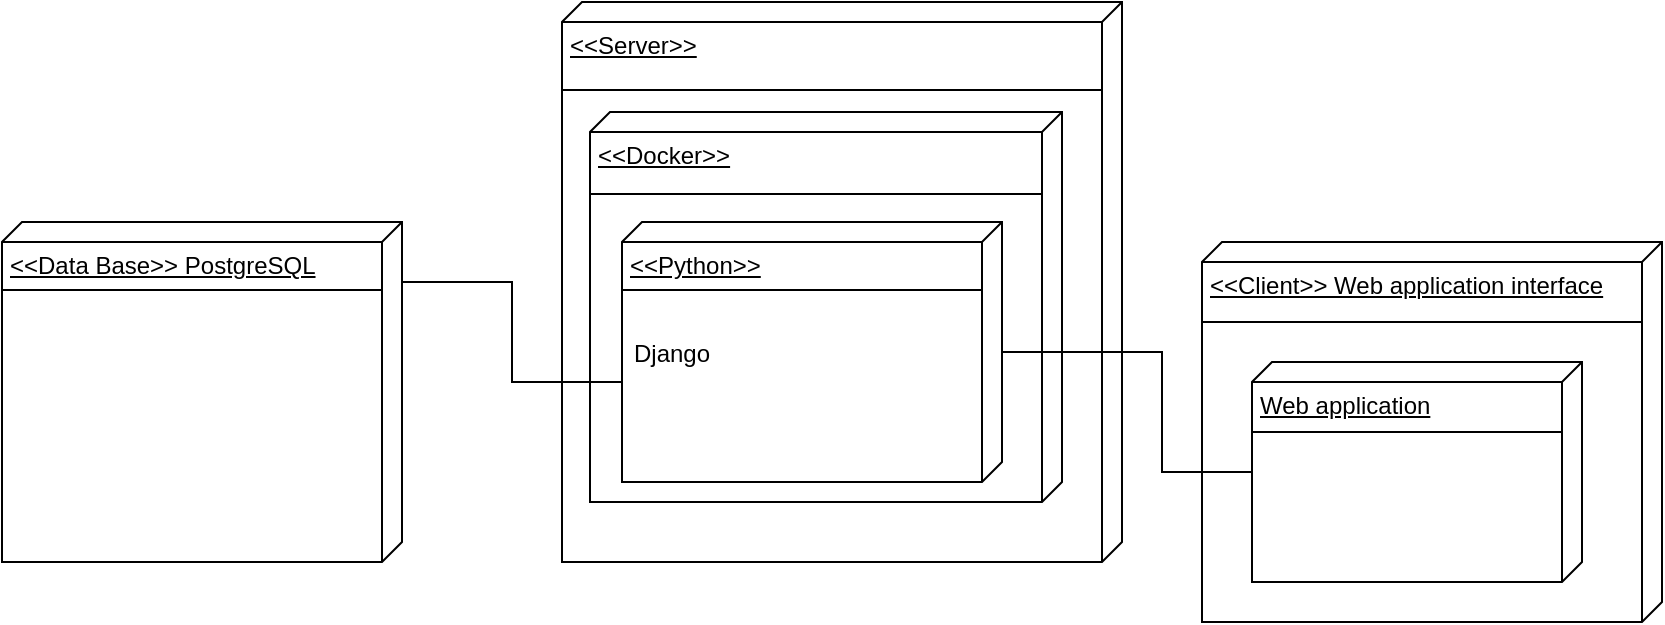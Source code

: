 <mxfile version="21.0.8" type="device"><diagram name="Страница 1" id="a9LDtUiTPuaOtU-VdTnq"><mxGraphModel dx="1002" dy="577" grid="1" gridSize="10" guides="1" tooltips="1" connect="1" arrows="1" fold="1" page="1" pageScale="1" pageWidth="827" pageHeight="1169" background="#ffffff" math="0" shadow="0"><root><mxCell id="0"/><mxCell id="1" parent="0"/><mxCell id="2XRI3pG5Lc1REVq_07YL-2" value="&amp;lt;&amp;lt;Server&amp;gt;&amp;gt;" style="verticalAlign=top;align=left;spacingTop=8;spacingLeft=2;spacingRight=12;shape=cube;size=10;direction=south;fontStyle=4;html=1;whiteSpace=wrap;" vertex="1" parent="1"><mxGeometry x="310" y="50" width="280" height="280" as="geometry"/></mxCell><mxCell id="2XRI3pG5Lc1REVq_07YL-3" value="&amp;lt;&amp;lt;Client&amp;gt;&amp;gt; Web application interface" style="verticalAlign=top;align=left;spacingTop=8;spacingLeft=2;spacingRight=12;shape=cube;size=10;direction=south;fontStyle=4;html=1;whiteSpace=wrap;" vertex="1" parent="1"><mxGeometry x="630" y="170" width="230" height="190" as="geometry"/></mxCell><mxCell id="2XRI3pG5Lc1REVq_07YL-7" value="&amp;lt;&amp;lt;Data Base&amp;gt;&amp;gt; PostgreSQL" style="verticalAlign=top;align=left;spacingTop=8;spacingLeft=2;spacingRight=12;shape=cube;size=10;direction=south;fontStyle=4;html=1;whiteSpace=wrap;" vertex="1" parent="1"><mxGeometry x="30" y="160" width="200" height="170" as="geometry"/></mxCell><mxCell id="2XRI3pG5Lc1REVq_07YL-8" value="" style="line;strokeWidth=1;fillColor=none;align=left;verticalAlign=middle;spacingTop=-1;spacingLeft=3;spacingRight=3;rotatable=0;labelPosition=right;points=[];portConstraint=eastwest;strokeColor=inherit;" vertex="1" parent="1"><mxGeometry x="30" y="190" width="190" height="8" as="geometry"/></mxCell><mxCell id="2XRI3pG5Lc1REVq_07YL-9" value="" style="line;strokeWidth=1;fillColor=none;align=left;verticalAlign=middle;spacingTop=-1;spacingLeft=3;spacingRight=3;rotatable=0;labelPosition=right;points=[];portConstraint=eastwest;strokeColor=inherit;" vertex="1" parent="1"><mxGeometry x="310" y="90" width="270" height="8" as="geometry"/></mxCell><mxCell id="2XRI3pG5Lc1REVq_07YL-10" value="" style="line;strokeWidth=1;fillColor=none;align=left;verticalAlign=middle;spacingTop=-1;spacingLeft=3;spacingRight=3;rotatable=0;labelPosition=right;points=[];portConstraint=eastwest;strokeColor=inherit;" vertex="1" parent="1"><mxGeometry x="630" y="206" width="220" height="8" as="geometry"/></mxCell><mxCell id="2XRI3pG5Lc1REVq_07YL-11" value="&amp;lt;&amp;lt;Docker&amp;gt;&amp;gt;" style="verticalAlign=top;align=left;spacingTop=8;spacingLeft=2;spacingRight=12;shape=cube;size=10;direction=south;fontStyle=4;html=1;whiteSpace=wrap;" vertex="1" parent="1"><mxGeometry x="324" y="105" width="236" height="195" as="geometry"/></mxCell><mxCell id="2XRI3pG5Lc1REVq_07YL-12" value="" style="line;strokeWidth=1;fillColor=none;align=left;verticalAlign=middle;spacingTop=-1;spacingLeft=3;spacingRight=3;rotatable=0;labelPosition=right;points=[];portConstraint=eastwest;strokeColor=inherit;" vertex="1" parent="1"><mxGeometry x="324" y="142" width="226" height="8" as="geometry"/></mxCell><mxCell id="2XRI3pG5Lc1REVq_07YL-21" style="edgeStyle=orthogonalEdgeStyle;rounded=0;orthogonalLoop=1;jettySize=auto;html=1;endArrow=none;endFill=0;" edge="1" parent="1" source="2XRI3pG5Lc1REVq_07YL-13" target="2XRI3pG5Lc1REVq_07YL-17"><mxGeometry relative="1" as="geometry"><Array as="points"><mxPoint x="610" y="225"/><mxPoint x="610" y="285"/></Array></mxGeometry></mxCell><mxCell id="2XRI3pG5Lc1REVq_07YL-13" value="&amp;lt;&amp;lt;Python&amp;gt;&amp;gt;" style="verticalAlign=top;align=left;spacingTop=8;spacingLeft=2;spacingRight=12;shape=cube;size=10;direction=south;fontStyle=4;html=1;whiteSpace=wrap;" vertex="1" parent="1"><mxGeometry x="340" y="160" width="190" height="130" as="geometry"/></mxCell><mxCell id="2XRI3pG5Lc1REVq_07YL-14" value="" style="line;strokeWidth=1;fillColor=none;align=left;verticalAlign=middle;spacingTop=-1;spacingLeft=3;spacingRight=3;rotatable=0;labelPosition=right;points=[];portConstraint=eastwest;strokeColor=inherit;" vertex="1" parent="1"><mxGeometry x="340" y="190" width="180" height="8" as="geometry"/></mxCell><mxCell id="2XRI3pG5Lc1REVq_07YL-16" value="Django" style="text;strokeColor=none;fillColor=none;align=left;verticalAlign=top;spacingLeft=4;spacingRight=4;overflow=hidden;rotatable=0;points=[[0,0.5],[1,0.5]];portConstraint=eastwest;whiteSpace=wrap;html=1;" vertex="1" parent="1"><mxGeometry x="340" y="212" width="100" height="26" as="geometry"/></mxCell><mxCell id="2XRI3pG5Lc1REVq_07YL-17" value="Web application" style="verticalAlign=top;align=left;spacingTop=8;spacingLeft=2;spacingRight=12;shape=cube;size=10;direction=south;fontStyle=4;html=1;whiteSpace=wrap;" vertex="1" parent="1"><mxGeometry x="655" y="230" width="165" height="110" as="geometry"/></mxCell><mxCell id="2XRI3pG5Lc1REVq_07YL-18" value="" style="line;strokeWidth=1;fillColor=none;align=left;verticalAlign=middle;spacingTop=-1;spacingLeft=3;spacingRight=3;rotatable=0;labelPosition=right;points=[];portConstraint=eastwest;strokeColor=inherit;" vertex="1" parent="1"><mxGeometry x="655" y="261" width="155" height="8" as="geometry"/></mxCell><mxCell id="2XRI3pG5Lc1REVq_07YL-23" style="edgeStyle=orthogonalEdgeStyle;rounded=0;orthogonalLoop=1;jettySize=auto;html=1;endArrow=none;endFill=0;" edge="1" parent="1" source="2XRI3pG5Lc1REVq_07YL-7" target="2XRI3pG5Lc1REVq_07YL-13"><mxGeometry relative="1" as="geometry"><Array as="points"><mxPoint x="285" y="190"/><mxPoint x="285" y="240"/></Array></mxGeometry></mxCell></root></mxGraphModel></diagram></mxfile>